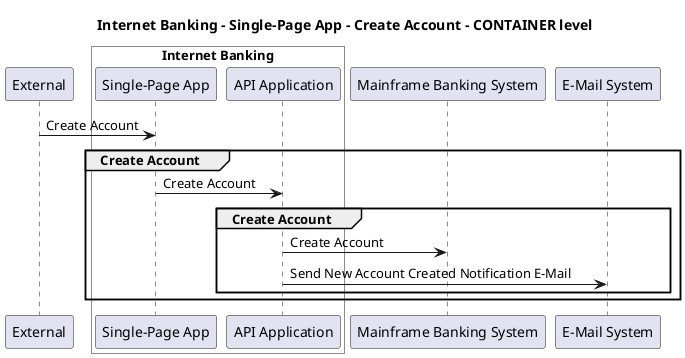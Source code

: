 @startuml

title Internet Banking - Single-Page App - Create Account - CONTAINER level

participant "External" as C4InterFlow.SoftwareSystems.ExternalSystem

box "Internet Banking" #White
    participant "Single-Page App" as BigBankPlc.SoftwareSystems.InternetBanking.Containers.SinglePageApp
    participant "API Application" as BigBankPlc.SoftwareSystems.InternetBanking.Containers.APIApplication
end box

participant "Mainframe Banking System" as BigBankPlc.SoftwareSystems.MainframeBankingSystem
participant "E-Mail System" as BigBankPlc.SoftwareSystems.EMailSystem

C4InterFlow.SoftwareSystems.ExternalSystem -> BigBankPlc.SoftwareSystems.InternetBanking.Containers.SinglePageApp : Create Account
group Create Account
BigBankPlc.SoftwareSystems.InternetBanking.Containers.SinglePageApp -> BigBankPlc.SoftwareSystems.InternetBanking.Containers.APIApplication : Create Account
group Create Account
BigBankPlc.SoftwareSystems.InternetBanking.Containers.APIApplication -> BigBankPlc.SoftwareSystems.MainframeBankingSystem : Create Account
BigBankPlc.SoftwareSystems.InternetBanking.Containers.APIApplication -> BigBankPlc.SoftwareSystems.EMailSystem : Send New Account Created Notification E-Mail
end
end


@enduml
